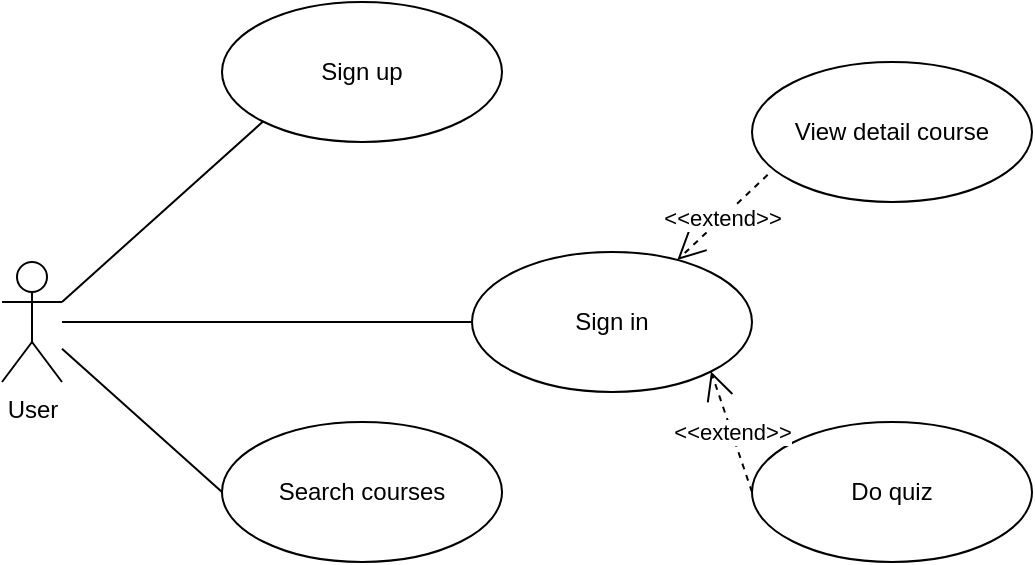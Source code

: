 <mxfile version="17.5.0" type="device"><diagram id="APRt9vSjKNKJ_Xwy13fI" name="Page-1"><mxGraphModel dx="731" dy="459" grid="1" gridSize="10" guides="1" tooltips="1" connect="1" arrows="1" fold="1" page="1" pageScale="1" pageWidth="850" pageHeight="1100" math="0" shadow="0"><root><mxCell id="0"/><mxCell id="1" parent="0"/><mxCell id="E2oXBB2P1GPWaOFtwcZQ-1" value="User" style="shape=umlActor;verticalLabelPosition=bottom;verticalAlign=top;html=1;" vertex="1" parent="1"><mxGeometry x="120" y="170" width="30" height="60" as="geometry"/></mxCell><mxCell id="E2oXBB2P1GPWaOFtwcZQ-2" value="Sign up" style="ellipse;whiteSpace=wrap;html=1;" vertex="1" parent="1"><mxGeometry x="230" y="40" width="140" height="70" as="geometry"/></mxCell><mxCell id="E2oXBB2P1GPWaOFtwcZQ-3" value="Sign in" style="ellipse;whiteSpace=wrap;html=1;" vertex="1" parent="1"><mxGeometry x="355" y="165" width="140" height="70" as="geometry"/></mxCell><mxCell id="E2oXBB2P1GPWaOFtwcZQ-4" value="Search courses" style="ellipse;whiteSpace=wrap;html=1;" vertex="1" parent="1"><mxGeometry x="230" y="250" width="140" height="70" as="geometry"/></mxCell><mxCell id="E2oXBB2P1GPWaOFtwcZQ-5" value="View detail course" style="ellipse;whiteSpace=wrap;html=1;" vertex="1" parent="1"><mxGeometry x="495" y="70" width="140" height="70" as="geometry"/></mxCell><mxCell id="E2oXBB2P1GPWaOFtwcZQ-6" value="Do quiz" style="ellipse;whiteSpace=wrap;html=1;" vertex="1" parent="1"><mxGeometry x="495" y="250" width="140" height="70" as="geometry"/></mxCell><mxCell id="E2oXBB2P1GPWaOFtwcZQ-7" value="" style="endArrow=none;html=1;rounded=0;entryX=0;entryY=1;entryDx=0;entryDy=0;exitX=1;exitY=0.333;exitDx=0;exitDy=0;exitPerimeter=0;" edge="1" parent="1" source="E2oXBB2P1GPWaOFtwcZQ-1" target="E2oXBB2P1GPWaOFtwcZQ-2"><mxGeometry width="50" height="50" relative="1" as="geometry"><mxPoint x="200" y="230" as="sourcePoint"/><mxPoint x="250" y="180" as="targetPoint"/></mxGeometry></mxCell><mxCell id="E2oXBB2P1GPWaOFtwcZQ-8" value="" style="endArrow=none;html=1;rounded=0;entryX=0;entryY=0.5;entryDx=0;entryDy=0;" edge="1" parent="1" source="E2oXBB2P1GPWaOFtwcZQ-1" target="E2oXBB2P1GPWaOFtwcZQ-3"><mxGeometry width="50" height="50" relative="1" as="geometry"><mxPoint x="160" y="190" as="sourcePoint"/><mxPoint x="260.503" y="109.749" as="targetPoint"/></mxGeometry></mxCell><mxCell id="E2oXBB2P1GPWaOFtwcZQ-9" value="" style="endArrow=none;html=1;rounded=0;entryX=0;entryY=0.5;entryDx=0;entryDy=0;" edge="1" parent="1" source="E2oXBB2P1GPWaOFtwcZQ-1" target="E2oXBB2P1GPWaOFtwcZQ-4"><mxGeometry width="50" height="50" relative="1" as="geometry"><mxPoint x="180" y="200" as="sourcePoint"/><mxPoint x="415.6" y="143.2" as="targetPoint"/></mxGeometry></mxCell><mxCell id="E2oXBB2P1GPWaOFtwcZQ-12" value="&amp;lt;&amp;lt;extend&amp;gt;&amp;gt;" style="endArrow=open;endSize=12;dashed=1;html=1;rounded=0;exitX=0.056;exitY=0.806;exitDx=0;exitDy=0;exitPerimeter=0;" edge="1" parent="1" source="E2oXBB2P1GPWaOFtwcZQ-5" target="E2oXBB2P1GPWaOFtwcZQ-3"><mxGeometry width="160" relative="1" as="geometry"><mxPoint x="410" y="210" as="sourcePoint"/><mxPoint x="570" y="210" as="targetPoint"/></mxGeometry></mxCell><mxCell id="E2oXBB2P1GPWaOFtwcZQ-13" value="&amp;lt;&amp;lt;extend&amp;gt;&amp;gt;" style="endArrow=open;endSize=12;dashed=1;html=1;rounded=0;exitX=0;exitY=0.5;exitDx=0;exitDy=0;entryX=1;entryY=1;entryDx=0;entryDy=0;" edge="1" parent="1" source="E2oXBB2P1GPWaOFtwcZQ-6" target="E2oXBB2P1GPWaOFtwcZQ-3"><mxGeometry width="160" relative="1" as="geometry"><mxPoint x="587.84" y="146.42" as="sourcePoint"/><mxPoint x="519.709" y="180.358" as="targetPoint"/></mxGeometry></mxCell></root></mxGraphModel></diagram></mxfile>